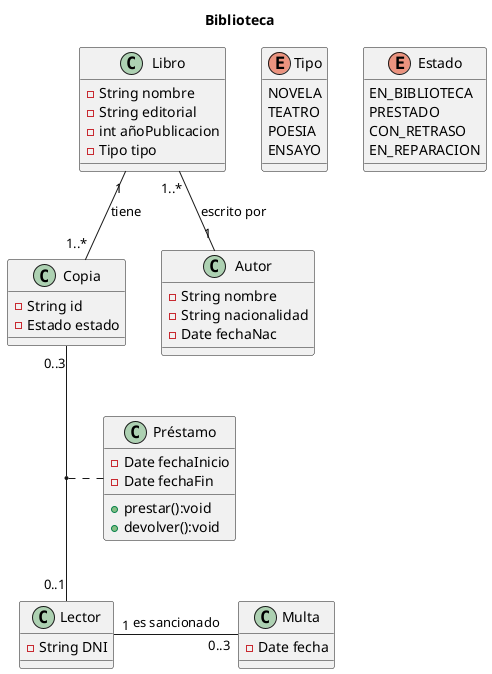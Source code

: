 @startuml

title Biblioteca

class Libro {
  -String nombre
  -String editorial
  -int añoPublicacion
  -Tipo tipo
}

enum Tipo {
  NOVELA
  TEATRO
  POESIA
  ENSAYO
}

class Copia {
  -String id
  -Estado estado
}

enum Estado {
  EN_BIBLIOTECA
  PRESTADO
  CON_RETRASO
  EN_REPARACION
}

Libro "1" -- "1..*" Copia: tiene

class Autor {
  -String nombre
  -String nacionalidad
  -Date fechaNac
}

Libro "1..*" -- "1" Autor: escrito por

class Préstamo {
  -Date fechaInicio
  -Date fechaFin
  +prestar():void
  +devolver():void
}
class Lector {
  -String DNI
}

Copia "0..3"-- "0..1" Lector
(Copia, Lector) "1" .. "1" Préstamo

class Multa {
  -Date fecha
}

Lector "1" - "0..3" Multa: es sancionado
@enduml